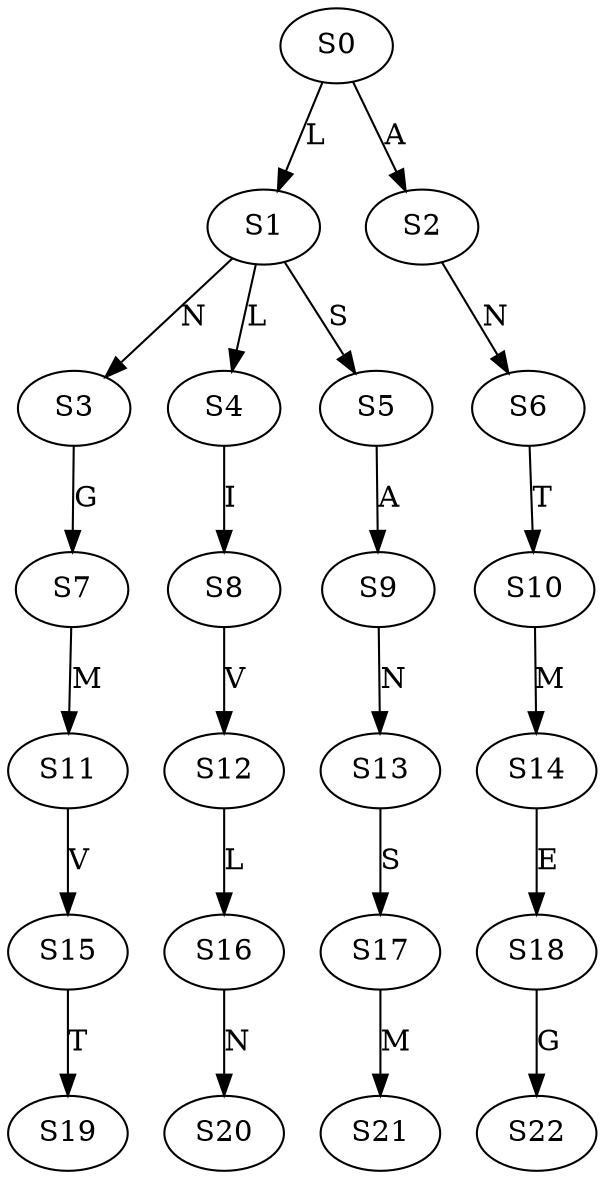 strict digraph  {
	S0 -> S1 [ label = L ];
	S0 -> S2 [ label = A ];
	S1 -> S3 [ label = N ];
	S1 -> S4 [ label = L ];
	S1 -> S5 [ label = S ];
	S2 -> S6 [ label = N ];
	S3 -> S7 [ label = G ];
	S4 -> S8 [ label = I ];
	S5 -> S9 [ label = A ];
	S6 -> S10 [ label = T ];
	S7 -> S11 [ label = M ];
	S8 -> S12 [ label = V ];
	S9 -> S13 [ label = N ];
	S10 -> S14 [ label = M ];
	S11 -> S15 [ label = V ];
	S12 -> S16 [ label = L ];
	S13 -> S17 [ label = S ];
	S14 -> S18 [ label = E ];
	S15 -> S19 [ label = T ];
	S16 -> S20 [ label = N ];
	S17 -> S21 [ label = M ];
	S18 -> S22 [ label = G ];
}
